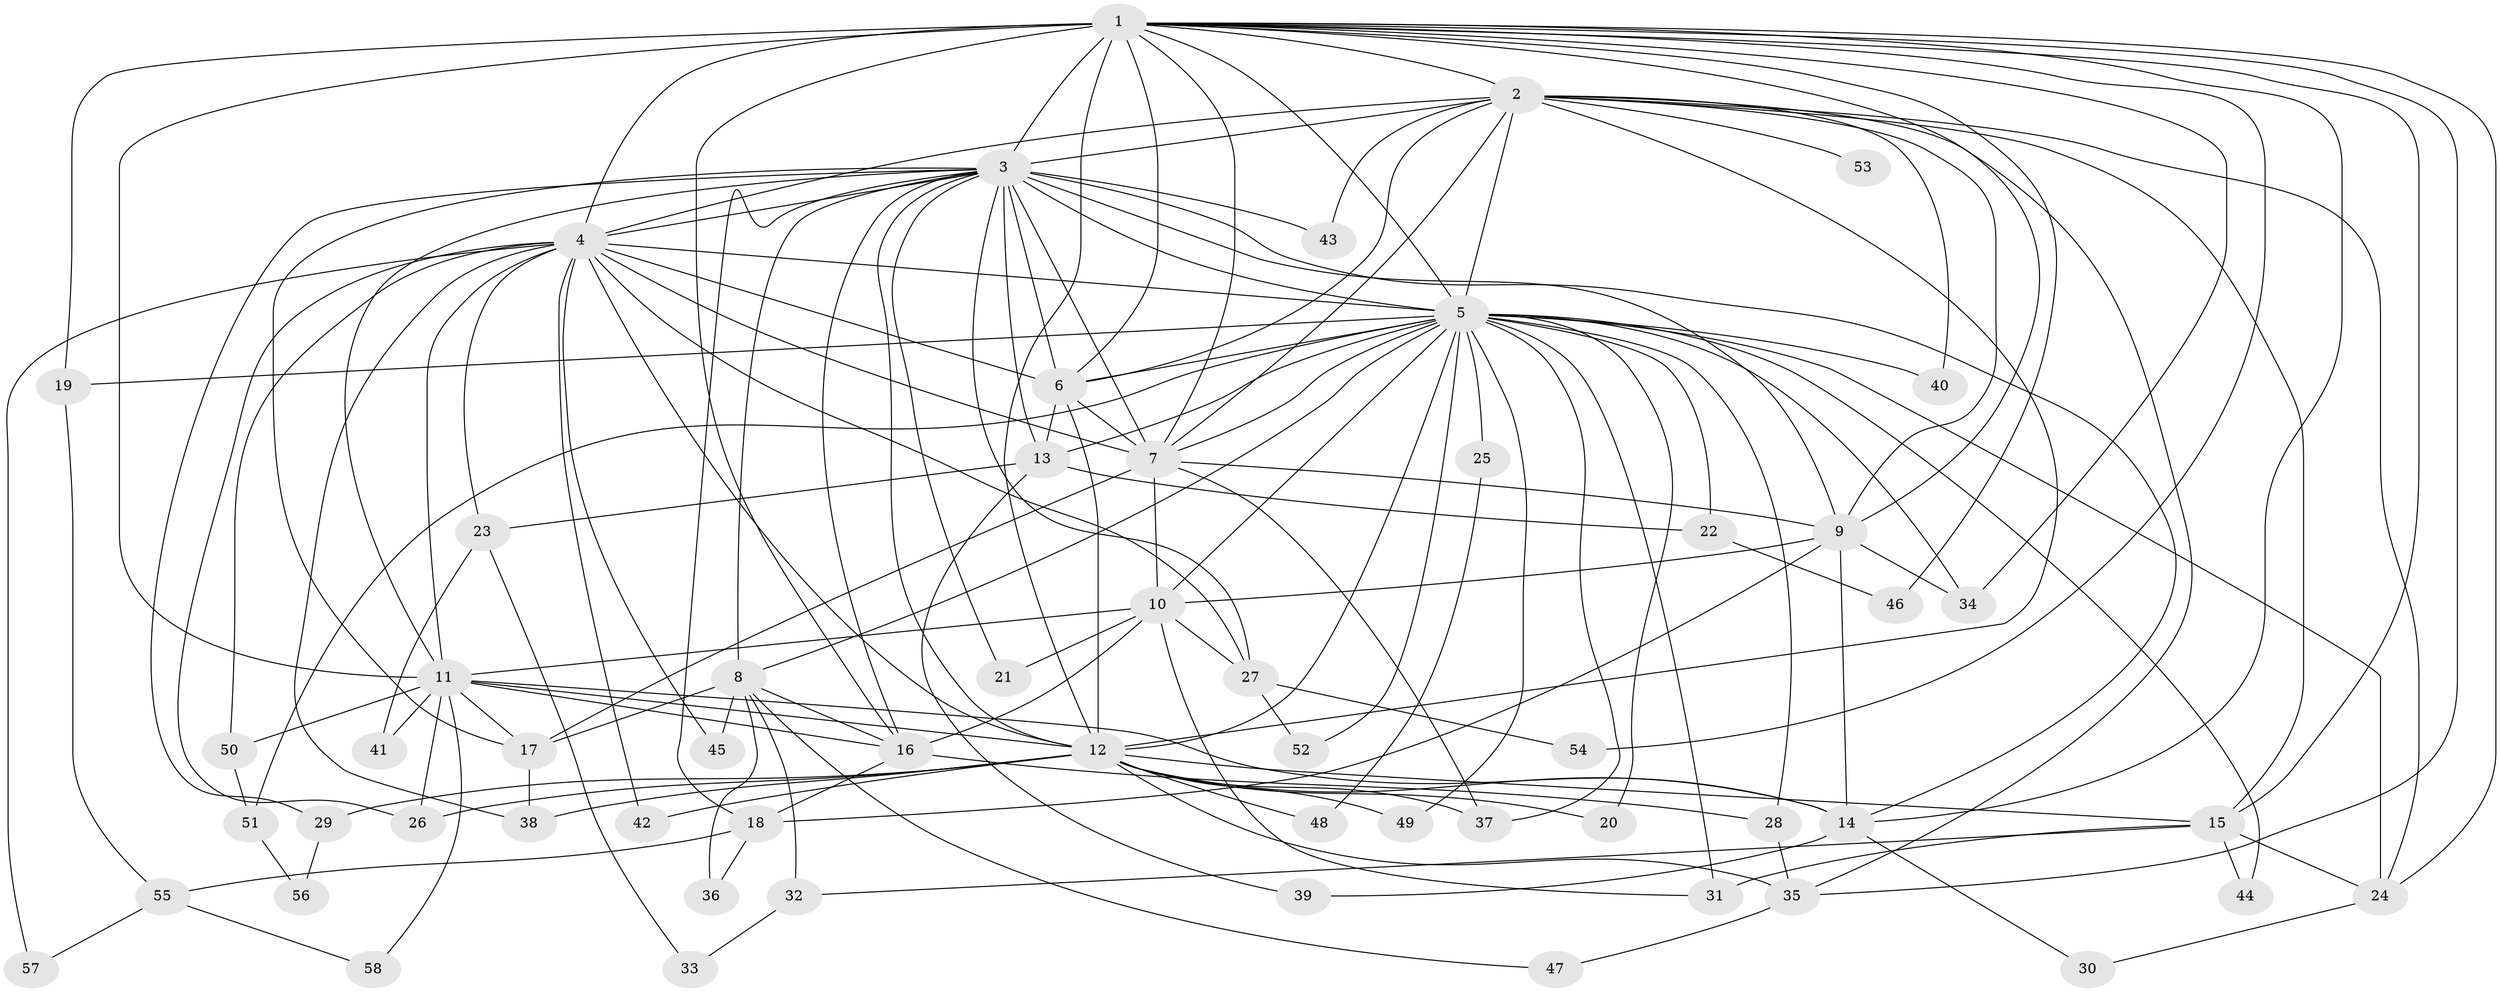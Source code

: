 // original degree distribution, {22: 0.017391304347826087, 19: 0.017391304347826087, 24: 0.008695652173913044, 23: 0.017391304347826087, 20: 0.008695652173913044, 25: 0.008695652173913044, 12: 0.008695652173913044, 9: 0.008695652173913044, 8: 0.008695652173913044, 2: 0.5391304347826087, 7: 0.017391304347826087, 5: 0.05217391304347826, 6: 0.017391304347826087, 4: 0.09565217391304348, 3: 0.17391304347826086}
// Generated by graph-tools (version 1.1) at 2025/34/03/09/25 02:34:37]
// undirected, 58 vertices, 152 edges
graph export_dot {
graph [start="1"]
  node [color=gray90,style=filled];
  1;
  2;
  3;
  4;
  5;
  6;
  7;
  8;
  9;
  10;
  11;
  12;
  13;
  14;
  15;
  16;
  17;
  18;
  19;
  20;
  21;
  22;
  23;
  24;
  25;
  26;
  27;
  28;
  29;
  30;
  31;
  32;
  33;
  34;
  35;
  36;
  37;
  38;
  39;
  40;
  41;
  42;
  43;
  44;
  45;
  46;
  47;
  48;
  49;
  50;
  51;
  52;
  53;
  54;
  55;
  56;
  57;
  58;
  1 -- 2 [weight=2.0];
  1 -- 3 [weight=4.0];
  1 -- 4 [weight=2.0];
  1 -- 5 [weight=4.0];
  1 -- 6 [weight=3.0];
  1 -- 7 [weight=3.0];
  1 -- 9 [weight=1.0];
  1 -- 11 [weight=12.0];
  1 -- 12 [weight=1.0];
  1 -- 14 [weight=1.0];
  1 -- 15 [weight=1.0];
  1 -- 16 [weight=1.0];
  1 -- 19 [weight=1.0];
  1 -- 24 [weight=1.0];
  1 -- 34 [weight=1.0];
  1 -- 35 [weight=2.0];
  1 -- 46 [weight=1.0];
  1 -- 54 [weight=1.0];
  2 -- 3 [weight=2.0];
  2 -- 4 [weight=1.0];
  2 -- 5 [weight=2.0];
  2 -- 6 [weight=1.0];
  2 -- 7 [weight=1.0];
  2 -- 9 [weight=1.0];
  2 -- 12 [weight=1.0];
  2 -- 15 [weight=2.0];
  2 -- 24 [weight=1.0];
  2 -- 35 [weight=1.0];
  2 -- 40 [weight=1.0];
  2 -- 43 [weight=1.0];
  2 -- 53 [weight=1.0];
  3 -- 4 [weight=2.0];
  3 -- 5 [weight=4.0];
  3 -- 6 [weight=2.0];
  3 -- 7 [weight=2.0];
  3 -- 8 [weight=1.0];
  3 -- 9 [weight=1.0];
  3 -- 11 [weight=2.0];
  3 -- 12 [weight=1.0];
  3 -- 13 [weight=2.0];
  3 -- 14 [weight=1.0];
  3 -- 16 [weight=1.0];
  3 -- 17 [weight=1.0];
  3 -- 18 [weight=1.0];
  3 -- 21 [weight=1.0];
  3 -- 27 [weight=1.0];
  3 -- 29 [weight=1.0];
  3 -- 43 [weight=1.0];
  4 -- 5 [weight=2.0];
  4 -- 6 [weight=2.0];
  4 -- 7 [weight=1.0];
  4 -- 11 [weight=3.0];
  4 -- 12 [weight=2.0];
  4 -- 23 [weight=1.0];
  4 -- 26 [weight=1.0];
  4 -- 27 [weight=1.0];
  4 -- 38 [weight=1.0];
  4 -- 42 [weight=1.0];
  4 -- 45 [weight=1.0];
  4 -- 50 [weight=1.0];
  4 -- 57 [weight=1.0];
  5 -- 6 [weight=2.0];
  5 -- 7 [weight=2.0];
  5 -- 8 [weight=2.0];
  5 -- 10 [weight=1.0];
  5 -- 12 [weight=1.0];
  5 -- 13 [weight=1.0];
  5 -- 19 [weight=1.0];
  5 -- 20 [weight=2.0];
  5 -- 22 [weight=1.0];
  5 -- 24 [weight=1.0];
  5 -- 25 [weight=1.0];
  5 -- 28 [weight=1.0];
  5 -- 31 [weight=1.0];
  5 -- 34 [weight=1.0];
  5 -- 37 [weight=1.0];
  5 -- 40 [weight=1.0];
  5 -- 44 [weight=1.0];
  5 -- 49 [weight=1.0];
  5 -- 51 [weight=1.0];
  5 -- 52 [weight=1.0];
  6 -- 7 [weight=1.0];
  6 -- 12 [weight=13.0];
  6 -- 13 [weight=1.0];
  7 -- 9 [weight=1.0];
  7 -- 10 [weight=2.0];
  7 -- 17 [weight=5.0];
  7 -- 37 [weight=1.0];
  8 -- 16 [weight=1.0];
  8 -- 17 [weight=1.0];
  8 -- 32 [weight=1.0];
  8 -- 36 [weight=1.0];
  8 -- 45 [weight=1.0];
  8 -- 47 [weight=1.0];
  9 -- 10 [weight=1.0];
  9 -- 14 [weight=1.0];
  9 -- 18 [weight=1.0];
  9 -- 34 [weight=1.0];
  10 -- 11 [weight=1.0];
  10 -- 16 [weight=1.0];
  10 -- 21 [weight=1.0];
  10 -- 27 [weight=2.0];
  10 -- 31 [weight=1.0];
  11 -- 12 [weight=1.0];
  11 -- 14 [weight=1.0];
  11 -- 16 [weight=1.0];
  11 -- 17 [weight=1.0];
  11 -- 26 [weight=1.0];
  11 -- 41 [weight=1.0];
  11 -- 50 [weight=1.0];
  11 -- 58 [weight=1.0];
  12 -- 14 [weight=1.0];
  12 -- 15 [weight=1.0];
  12 -- 20 [weight=2.0];
  12 -- 26 [weight=1.0];
  12 -- 29 [weight=1.0];
  12 -- 35 [weight=1.0];
  12 -- 37 [weight=1.0];
  12 -- 38 [weight=1.0];
  12 -- 42 [weight=1.0];
  12 -- 48 [weight=1.0];
  12 -- 49 [weight=1.0];
  13 -- 22 [weight=1.0];
  13 -- 23 [weight=1.0];
  13 -- 39 [weight=1.0];
  14 -- 30 [weight=1.0];
  14 -- 39 [weight=1.0];
  15 -- 24 [weight=1.0];
  15 -- 31 [weight=1.0];
  15 -- 32 [weight=1.0];
  15 -- 44 [weight=1.0];
  16 -- 18 [weight=1.0];
  16 -- 28 [weight=1.0];
  17 -- 38 [weight=1.0];
  18 -- 36 [weight=1.0];
  18 -- 55 [weight=1.0];
  19 -- 55 [weight=1.0];
  22 -- 46 [weight=1.0];
  23 -- 33 [weight=1.0];
  23 -- 41 [weight=1.0];
  24 -- 30 [weight=1.0];
  25 -- 48 [weight=1.0];
  27 -- 52 [weight=1.0];
  27 -- 54 [weight=1.0];
  28 -- 35 [weight=1.0];
  29 -- 56 [weight=1.0];
  32 -- 33 [weight=1.0];
  35 -- 47 [weight=1.0];
  50 -- 51 [weight=1.0];
  51 -- 56 [weight=1.0];
  55 -- 57 [weight=1.0];
  55 -- 58 [weight=1.0];
}
